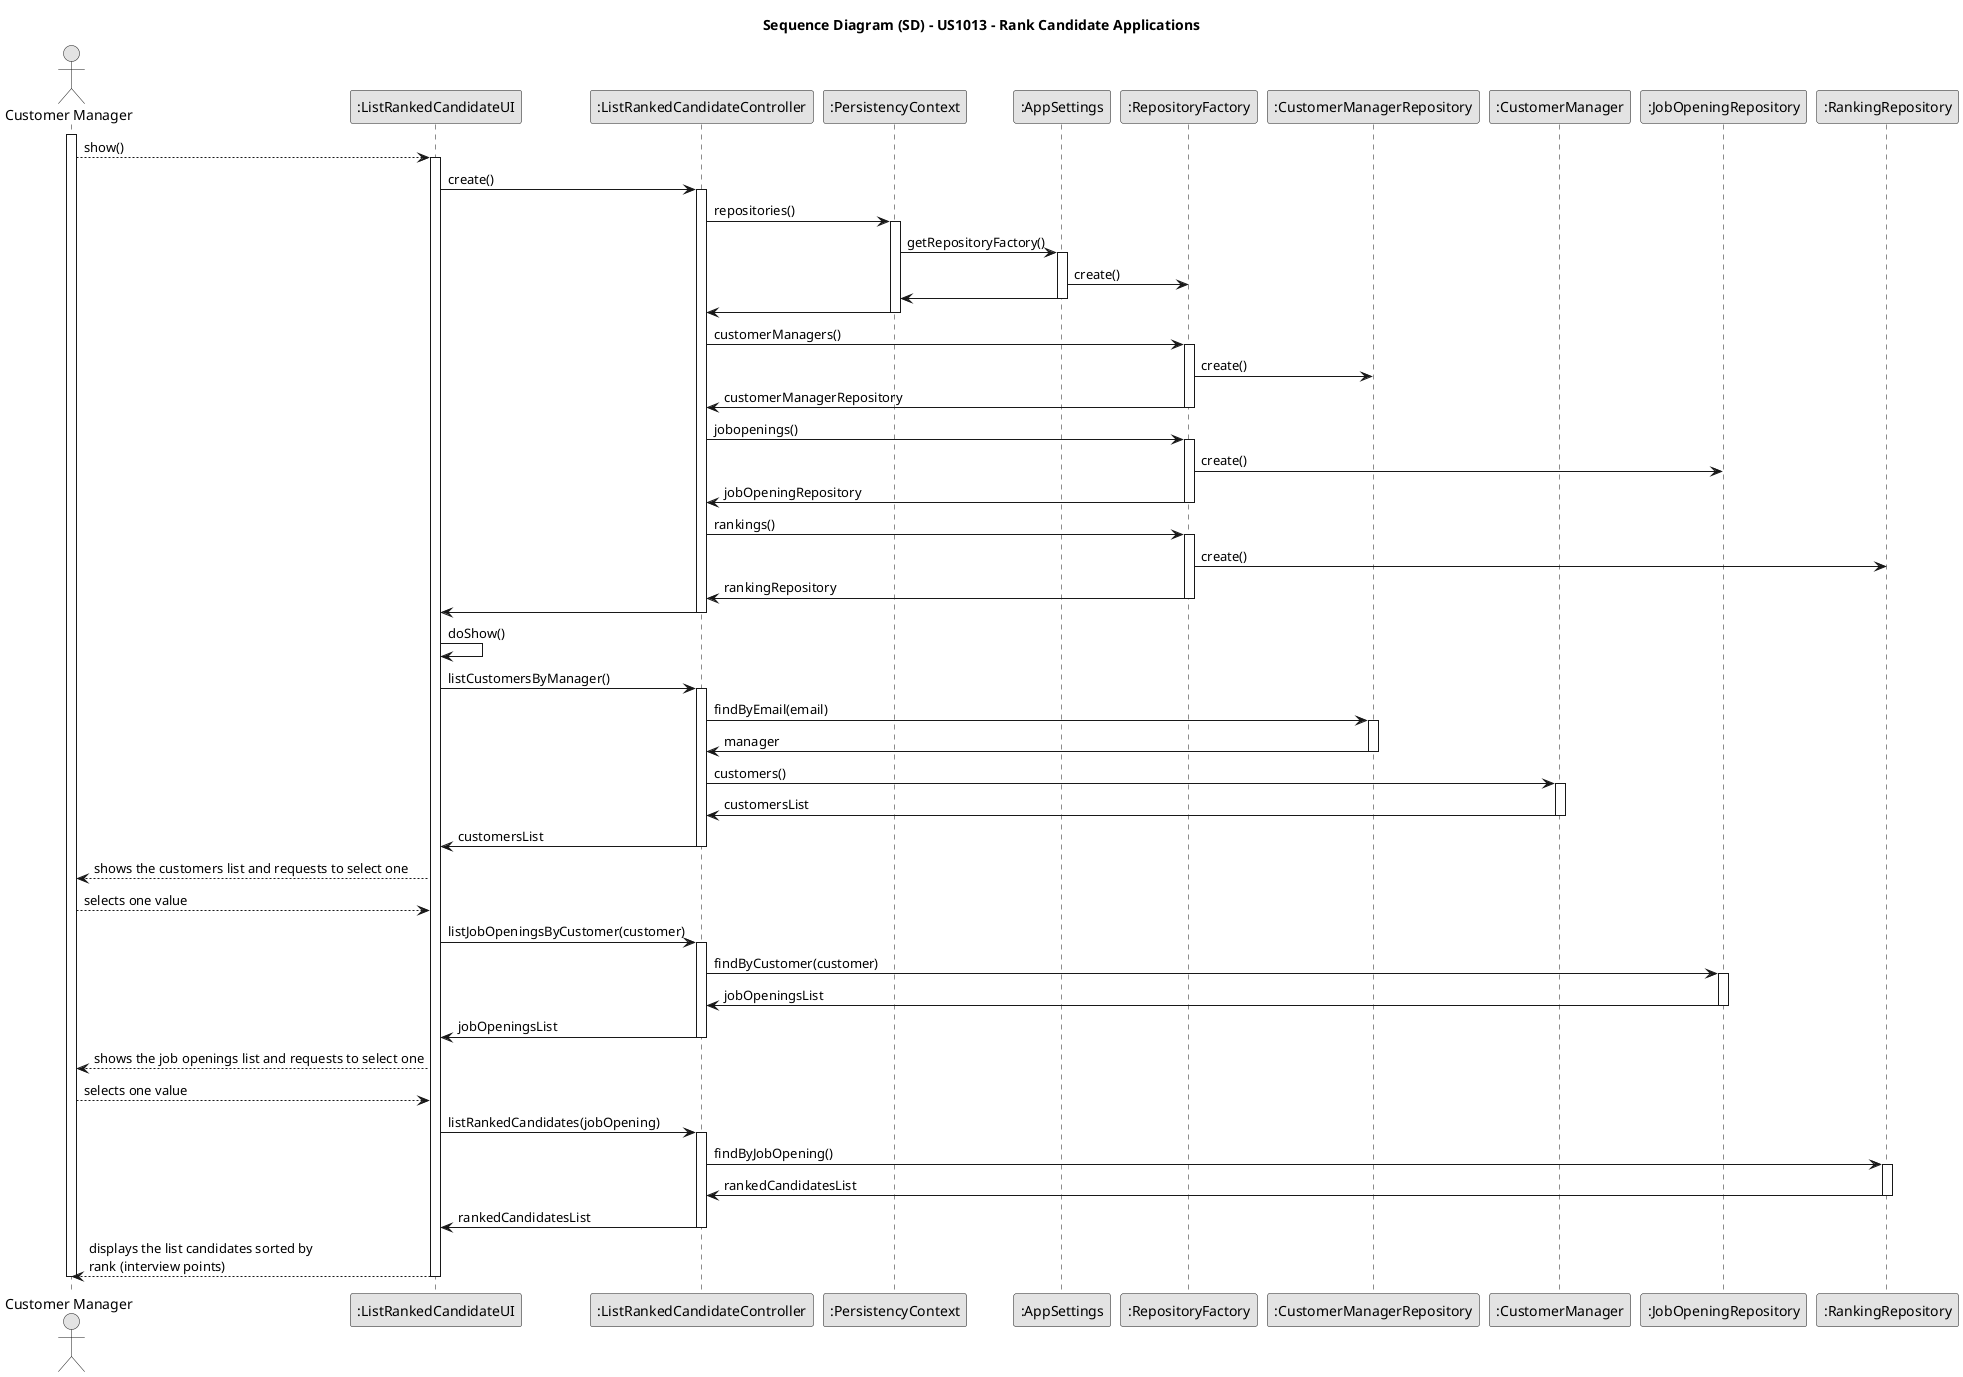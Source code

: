 @startuml US1013
skinparam monochrome true
skinparam packageStyle rectangle
skinparam shadowing false

title Sequence Diagram (SD) - US1013 - Rank Candidate Applications

actor "Customer Manager" as CM
participant ":ListRankedCandidateUI" as LRC
participant ":ListRankedCandidateController" as LRCC
participant ":PersistencyContext" as PC
participant ":AppSettings" as AS
participant ":RepositoryFactory" as RF
participant ":CustomerManagerRepository" as CMR
participant ":CustomerManager" as CMM
participant ":JobOpeningRepository" as JOR
participant ":RankingRepository" as RR


activate CM

    CM --> LRC : show()
    activate LRC

    LRC -> LRCC : create()
    activate LRCC

    LRCC -> PC : repositories()
    activate PC

    PC -> AS :  getRepositoryFactory()
    activate AS

    AS -> RF : create()

    AS -> PC
    deactivate AS

    PC -> LRCC
    deactivate PC

    LRCC -> RF : customerManagers()
    activate RF

    RF -> CMR : create()

    RF -> LRCC : customerManagerRepository
    deactivate RF

    LRCC -> RF : jobopenings()
    activate RF

    RF -> JOR : create()

    RF -> LRCC : jobOpeningRepository
    deactivate RF

    LRCC -> RF : rankings()
    activate RF

    RF -> RR : create()

    RF -> LRCC : rankingRepository
    deactivate RF

    LRCC -> LRC
    deactivate LRCC

    LRC -> LRC : doShow()

    LRC -> LRCC : listCustomersByManager()
    activate LRCC

    LRCC -> CMR : findByEmail(email)
    activate CMR

    CMR -> LRCC : manager
    deactivate CMR

    LRCC -> CMM : customers()
    activate CMM

    CMM -> LRCC : customersList
    deactivate CMM


    LRCC -> LRC : customersList
    deactivate LRCC

    LRC --> CM : shows the customers list and requests to select one

    CM --> LRC : selects one value

    LRC -> LRCC : listJobOpeningsByCustomer(customer)
    activate LRCC

    LRCC -> JOR : findByCustomer(customer)
    activate JOR

    JOR -> LRCC : jobOpeningsList
    deactivate JOR

    LRCC -> LRC : jobOpeningsList
    deactivate LRCC

    LRC --> CM : shows the job openings list and requests to select one

    CM --> LRC : selects one value

    LRC -> LRCC : listRankedCandidates(jobOpening)
    activate LRCC

    LRCC -> RR : findByJobOpening()
    activate RR

    RR -> LRCC : rankedCandidatesList
    deactivate RR

    LRCC -> LRC : rankedCandidatesList
    deactivate LRCC

    LRC --> CM : displays the list candidates sorted by\nrank (interview points)

    deactivate LRC

deactivate CM

@enduml